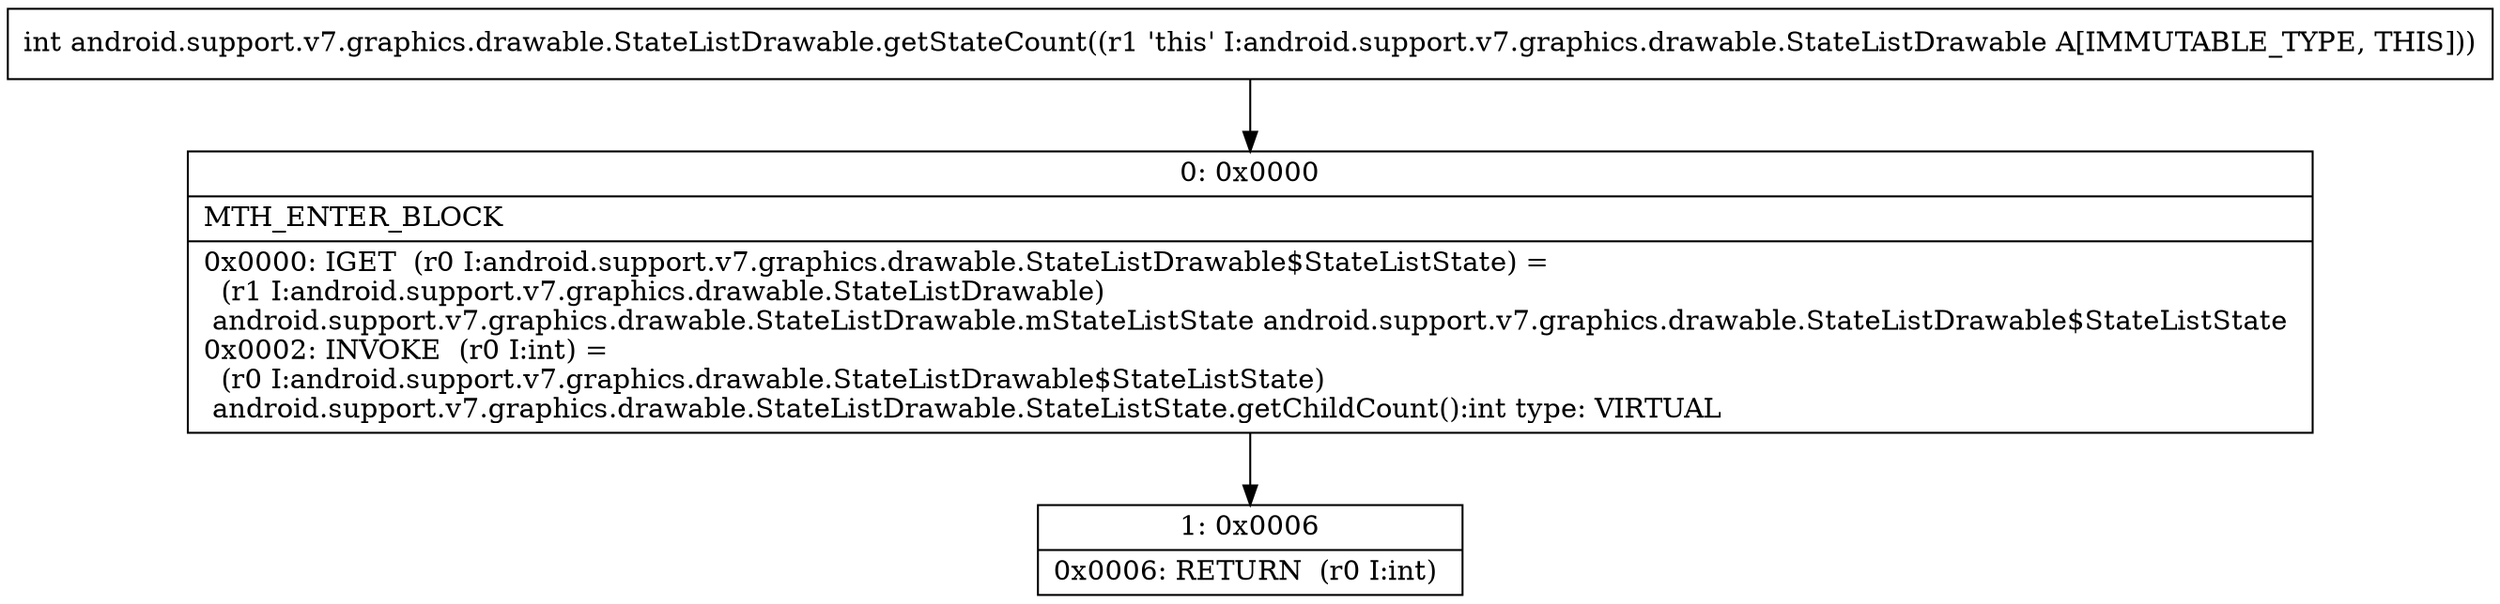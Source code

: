digraph "CFG forandroid.support.v7.graphics.drawable.StateListDrawable.getStateCount()I" {
Node_0 [shape=record,label="{0\:\ 0x0000|MTH_ENTER_BLOCK\l|0x0000: IGET  (r0 I:android.support.v7.graphics.drawable.StateListDrawable$StateListState) = \l  (r1 I:android.support.v7.graphics.drawable.StateListDrawable)\l android.support.v7.graphics.drawable.StateListDrawable.mStateListState android.support.v7.graphics.drawable.StateListDrawable$StateListState \l0x0002: INVOKE  (r0 I:int) = \l  (r0 I:android.support.v7.graphics.drawable.StateListDrawable$StateListState)\l android.support.v7.graphics.drawable.StateListDrawable.StateListState.getChildCount():int type: VIRTUAL \l}"];
Node_1 [shape=record,label="{1\:\ 0x0006|0x0006: RETURN  (r0 I:int) \l}"];
MethodNode[shape=record,label="{int android.support.v7.graphics.drawable.StateListDrawable.getStateCount((r1 'this' I:android.support.v7.graphics.drawable.StateListDrawable A[IMMUTABLE_TYPE, THIS])) }"];
MethodNode -> Node_0;
Node_0 -> Node_1;
}

